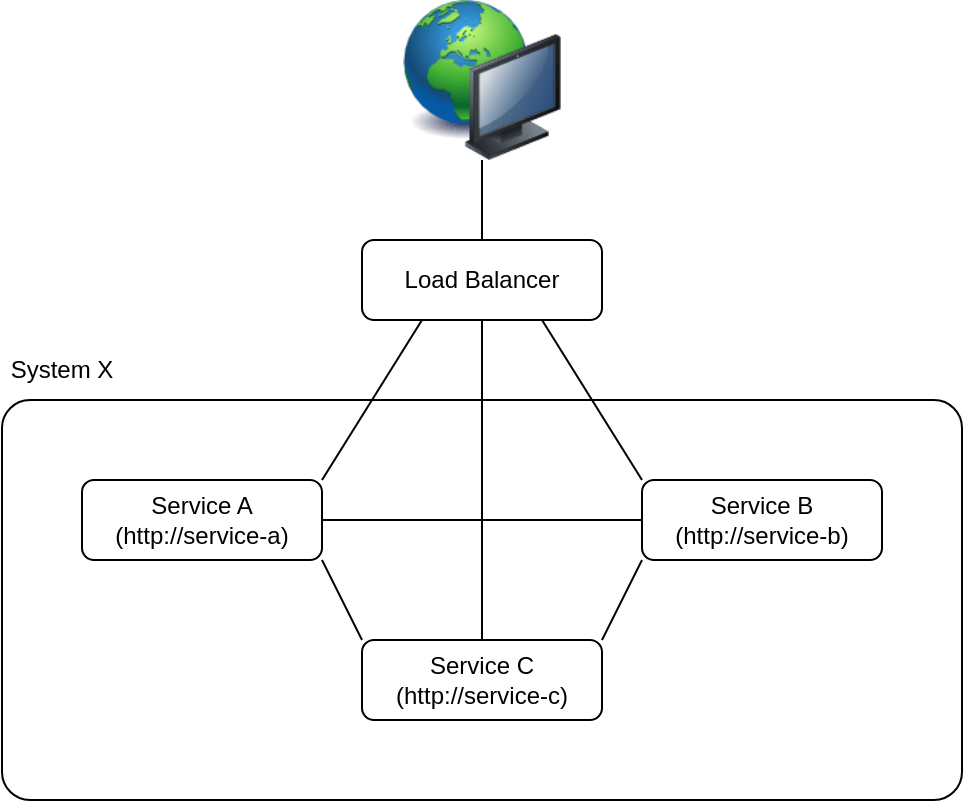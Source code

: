 <mxfile version="20.8.10" type="device" pages="3"><diagram name="ページ1" id="FU-3xOnNyA_k0z0i-p6T"><mxGraphModel dx="1341" dy="755" grid="1" gridSize="10" guides="1" tooltips="1" connect="1" arrows="1" fold="1" page="1" pageScale="1" pageWidth="1654" pageHeight="1169" math="0" shadow="0"><root><mxCell id="0"/><mxCell id="1" parent="0"/><mxCell id="HoTs9ct4MnWLco8of4vK-9" value="" style="rounded=1;whiteSpace=wrap;html=1;arcSize=7;" vertex="1" parent="1"><mxGeometry x="240" y="280" width="480" height="200" as="geometry"/></mxCell><mxCell id="HoTs9ct4MnWLco8of4vK-1" value="" style="image;html=1;image=img/lib/clip_art/computers/Network_128x128.png" vertex="1" parent="1"><mxGeometry x="440" y="80" width="80" height="80" as="geometry"/></mxCell><mxCell id="HoTs9ct4MnWLco8of4vK-2" value="Load Balancer" style="rounded=1;whiteSpace=wrap;html=1;" vertex="1" parent="1"><mxGeometry x="420" y="200" width="120" height="40" as="geometry"/></mxCell><mxCell id="HoTs9ct4MnWLco8of4vK-4" value="" style="endArrow=none;html=1;rounded=0;exitX=0.5;exitY=0;exitDx=0;exitDy=0;entryX=0.5;entryY=1;entryDx=0;entryDy=0;" edge="1" parent="1" source="HoTs9ct4MnWLco8of4vK-2" target="HoTs9ct4MnWLco8of4vK-1"><mxGeometry width="50" height="50" relative="1" as="geometry"><mxPoint x="610" y="260" as="sourcePoint"/><mxPoint x="660" y="210" as="targetPoint"/></mxGeometry></mxCell><mxCell id="HoTs9ct4MnWLco8of4vK-5" value="Service A&lt;br&gt;(http://service-a)" style="rounded=1;whiteSpace=wrap;html=1;" vertex="1" parent="1"><mxGeometry x="280" y="320" width="120" height="40" as="geometry"/></mxCell><mxCell id="HoTs9ct4MnWLco8of4vK-6" value="Service B&lt;br&gt;(http://service-b)" style="rounded=1;whiteSpace=wrap;html=1;" vertex="1" parent="1"><mxGeometry x="560" y="320" width="120" height="40" as="geometry"/></mxCell><mxCell id="HoTs9ct4MnWLco8of4vK-7" value="Service C&lt;br&gt;(http://service-c)" style="rounded=1;whiteSpace=wrap;html=1;" vertex="1" parent="1"><mxGeometry x="420" y="400" width="120" height="40" as="geometry"/></mxCell><mxCell id="HoTs9ct4MnWLco8of4vK-10" value="System X" style="text;html=1;strokeColor=none;fillColor=none;align=center;verticalAlign=middle;whiteSpace=wrap;rounded=0;" vertex="1" parent="1"><mxGeometry x="240" y="250" width="60" height="30" as="geometry"/></mxCell><mxCell id="HoTs9ct4MnWLco8of4vK-11" value="" style="endArrow=none;html=1;rounded=0;exitX=1;exitY=0;exitDx=0;exitDy=0;entryX=0.25;entryY=1;entryDx=0;entryDy=0;" edge="1" parent="1" source="HoTs9ct4MnWLco8of4vK-5" target="HoTs9ct4MnWLco8of4vK-2"><mxGeometry width="50" height="50" relative="1" as="geometry"><mxPoint x="610" y="240" as="sourcePoint"/><mxPoint x="660" y="190" as="targetPoint"/></mxGeometry></mxCell><mxCell id="HoTs9ct4MnWLco8of4vK-12" value="" style="endArrow=none;html=1;rounded=0;exitX=0.5;exitY=0;exitDx=0;exitDy=0;entryX=0.5;entryY=1;entryDx=0;entryDy=0;" edge="1" parent="1" source="HoTs9ct4MnWLco8of4vK-7" target="HoTs9ct4MnWLco8of4vK-2"><mxGeometry width="50" height="50" relative="1" as="geometry"><mxPoint x="610" y="240" as="sourcePoint"/><mxPoint x="660" y="190" as="targetPoint"/></mxGeometry></mxCell><mxCell id="HoTs9ct4MnWLco8of4vK-13" value="" style="endArrow=none;html=1;rounded=0;exitX=0.75;exitY=1;exitDx=0;exitDy=0;entryX=0;entryY=0;entryDx=0;entryDy=0;" edge="1" parent="1" source="HoTs9ct4MnWLco8of4vK-2" target="HoTs9ct4MnWLco8of4vK-6"><mxGeometry width="50" height="50" relative="1" as="geometry"><mxPoint x="610" y="240" as="sourcePoint"/><mxPoint x="660" y="190" as="targetPoint"/></mxGeometry></mxCell><mxCell id="HoTs9ct4MnWLco8of4vK-14" value="" style="endArrow=none;html=1;rounded=0;exitX=1;exitY=0.5;exitDx=0;exitDy=0;entryX=0;entryY=0.5;entryDx=0;entryDy=0;" edge="1" parent="1" source="HoTs9ct4MnWLco8of4vK-5" target="HoTs9ct4MnWLco8of4vK-6"><mxGeometry width="50" height="50" relative="1" as="geometry"><mxPoint x="610" y="240" as="sourcePoint"/><mxPoint x="660" y="190" as="targetPoint"/></mxGeometry></mxCell><mxCell id="HoTs9ct4MnWLco8of4vK-15" value="" style="endArrow=none;html=1;rounded=0;exitX=1;exitY=1;exitDx=0;exitDy=0;entryX=0;entryY=0;entryDx=0;entryDy=0;" edge="1" parent="1" source="HoTs9ct4MnWLco8of4vK-5" target="HoTs9ct4MnWLco8of4vK-7"><mxGeometry width="50" height="50" relative="1" as="geometry"><mxPoint x="610" y="240" as="sourcePoint"/><mxPoint x="660" y="190" as="targetPoint"/></mxGeometry></mxCell><mxCell id="HoTs9ct4MnWLco8of4vK-16" value="" style="endArrow=none;html=1;rounded=0;exitX=1;exitY=0;exitDx=0;exitDy=0;entryX=0;entryY=1;entryDx=0;entryDy=0;" edge="1" parent="1" source="HoTs9ct4MnWLco8of4vK-7" target="HoTs9ct4MnWLco8of4vK-6"><mxGeometry width="50" height="50" relative="1" as="geometry"><mxPoint x="610" y="240" as="sourcePoint"/><mxPoint x="660" y="190" as="targetPoint"/></mxGeometry></mxCell></root></mxGraphModel></diagram><diagram name="ページ2" id="EUXIYNheHtC2XbFkVV03"><mxGraphModel dx="1341" dy="755" grid="1" gridSize="10" guides="1" tooltips="1" connect="1" arrows="1" fold="1" page="1" pageScale="1" pageWidth="1654" pageHeight="1169" math="0" shadow="0"><root><mxCell id="-SRJ4JB1EzlOzPEMuydU-0"/><mxCell id="-SRJ4JB1EzlOzPEMuydU-1" parent="-SRJ4JB1EzlOzPEMuydU-0"/><mxCell id="mVaxDE-ZHJbN50inODiD-6" value="" style="rounded=1;whiteSpace=wrap;html=1;arcSize=7;" vertex="1" parent="-SRJ4JB1EzlOzPEMuydU-1"><mxGeometry x="200" y="280" width="560" height="250" as="geometry"/></mxCell><mxCell id="-SRJ4JB1EzlOzPEMuydU-3" value="" style="image;html=1;image=img/lib/clip_art/computers/Network_128x128.png" vertex="1" parent="-SRJ4JB1EzlOzPEMuydU-1"><mxGeometry x="440" y="80" width="80" height="80" as="geometry"/></mxCell><mxCell id="-SRJ4JB1EzlOzPEMuydU-4" value="Load Balancer" style="rounded=1;whiteSpace=wrap;html=1;" vertex="1" parent="-SRJ4JB1EzlOzPEMuydU-1"><mxGeometry x="420" y="200" width="120" height="40" as="geometry"/></mxCell><mxCell id="-SRJ4JB1EzlOzPEMuydU-5" value="" style="endArrow=none;html=1;rounded=0;exitX=0.5;exitY=0;exitDx=0;exitDy=0;entryX=0.5;entryY=1;entryDx=0;entryDy=0;" edge="1" parent="-SRJ4JB1EzlOzPEMuydU-1" source="-SRJ4JB1EzlOzPEMuydU-4" target="-SRJ4JB1EzlOzPEMuydU-3"><mxGeometry width="50" height="50" relative="1" as="geometry"><mxPoint x="610" y="260" as="sourcePoint"/><mxPoint x="660" y="210" as="targetPoint"/></mxGeometry></mxCell><mxCell id="-SRJ4JB1EzlOzPEMuydU-6" value="proxy" style="rounded=1;whiteSpace=wrap;html=1;" vertex="1" parent="-SRJ4JB1EzlOzPEMuydU-1"><mxGeometry x="340" y="320" width="60" height="40" as="geometry"/></mxCell><mxCell id="-SRJ4JB1EzlOzPEMuydU-7" value="proxy" style="rounded=1;whiteSpace=wrap;html=1;" vertex="1" parent="-SRJ4JB1EzlOzPEMuydU-1"><mxGeometry x="560" y="320" width="60" height="40" as="geometry"/></mxCell><mxCell id="-SRJ4JB1EzlOzPEMuydU-8" value="proxy" style="rounded=1;whiteSpace=wrap;html=1;" vertex="1" parent="-SRJ4JB1EzlOzPEMuydU-1"><mxGeometry x="450" y="400" width="60" height="40" as="geometry"/></mxCell><mxCell id="-SRJ4JB1EzlOzPEMuydU-9" value="System X" style="text;html=1;strokeColor=none;fillColor=none;align=center;verticalAlign=middle;whiteSpace=wrap;rounded=0;" vertex="1" parent="-SRJ4JB1EzlOzPEMuydU-1"><mxGeometry x="200" y="250" width="60" height="30" as="geometry"/></mxCell><mxCell id="-SRJ4JB1EzlOzPEMuydU-10" value="" style="endArrow=none;html=1;rounded=0;exitX=1;exitY=0;exitDx=0;exitDy=0;entryX=0.25;entryY=1;entryDx=0;entryDy=0;" edge="1" parent="-SRJ4JB1EzlOzPEMuydU-1" source="-SRJ4JB1EzlOzPEMuydU-6" target="-SRJ4JB1EzlOzPEMuydU-4"><mxGeometry width="50" height="50" relative="1" as="geometry"><mxPoint x="610" y="240" as="sourcePoint"/><mxPoint x="660" y="190" as="targetPoint"/></mxGeometry></mxCell><mxCell id="-SRJ4JB1EzlOzPEMuydU-11" value="" style="endArrow=none;html=1;rounded=0;exitX=0.5;exitY=0;exitDx=0;exitDy=0;entryX=0.5;entryY=1;entryDx=0;entryDy=0;" edge="1" parent="-SRJ4JB1EzlOzPEMuydU-1" source="-SRJ4JB1EzlOzPEMuydU-8" target="-SRJ4JB1EzlOzPEMuydU-4"><mxGeometry width="50" height="50" relative="1" as="geometry"><mxPoint x="610" y="240" as="sourcePoint"/><mxPoint x="660" y="190" as="targetPoint"/></mxGeometry></mxCell><mxCell id="-SRJ4JB1EzlOzPEMuydU-12" value="" style="endArrow=none;html=1;rounded=0;exitX=0.75;exitY=1;exitDx=0;exitDy=0;entryX=0;entryY=0;entryDx=0;entryDy=0;" edge="1" parent="-SRJ4JB1EzlOzPEMuydU-1" source="-SRJ4JB1EzlOzPEMuydU-4" target="-SRJ4JB1EzlOzPEMuydU-7"><mxGeometry width="50" height="50" relative="1" as="geometry"><mxPoint x="610" y="240" as="sourcePoint"/><mxPoint x="660" y="190" as="targetPoint"/></mxGeometry></mxCell><mxCell id="-SRJ4JB1EzlOzPEMuydU-13" value="" style="endArrow=none;html=1;rounded=0;exitX=1;exitY=0.5;exitDx=0;exitDy=0;entryX=0;entryY=0.5;entryDx=0;entryDy=0;" edge="1" parent="-SRJ4JB1EzlOzPEMuydU-1" source="-SRJ4JB1EzlOzPEMuydU-6" target="-SRJ4JB1EzlOzPEMuydU-7"><mxGeometry width="50" height="50" relative="1" as="geometry"><mxPoint x="610" y="240" as="sourcePoint"/><mxPoint x="660" y="190" as="targetPoint"/></mxGeometry></mxCell><mxCell id="-SRJ4JB1EzlOzPEMuydU-14" value="" style="endArrow=none;html=1;rounded=0;exitX=1;exitY=1;exitDx=0;exitDy=0;entryX=0;entryY=0;entryDx=0;entryDy=0;" edge="1" parent="-SRJ4JB1EzlOzPEMuydU-1" source="-SRJ4JB1EzlOzPEMuydU-6" target="-SRJ4JB1EzlOzPEMuydU-8"><mxGeometry width="50" height="50" relative="1" as="geometry"><mxPoint x="610" y="240" as="sourcePoint"/><mxPoint x="660" y="190" as="targetPoint"/></mxGeometry></mxCell><mxCell id="-SRJ4JB1EzlOzPEMuydU-15" value="" style="endArrow=none;html=1;rounded=0;exitX=1;exitY=0;exitDx=0;exitDy=0;entryX=0;entryY=1;entryDx=0;entryDy=0;" edge="1" parent="-SRJ4JB1EzlOzPEMuydU-1" source="-SRJ4JB1EzlOzPEMuydU-8" target="-SRJ4JB1EzlOzPEMuydU-7"><mxGeometry width="50" height="50" relative="1" as="geometry"><mxPoint x="610" y="240" as="sourcePoint"/><mxPoint x="660" y="190" as="targetPoint"/></mxGeometry></mxCell><mxCell id="mVaxDE-ZHJbN50inODiD-0" value="Service A" style="rounded=1;whiteSpace=wrap;html=1;" vertex="1" parent="-SRJ4JB1EzlOzPEMuydU-1"><mxGeometry x="240" y="320" width="80" height="40" as="geometry"/></mxCell><mxCell id="mVaxDE-ZHJbN50inODiD-1" value="Service B" style="rounded=1;whiteSpace=wrap;html=1;" vertex="1" parent="-SRJ4JB1EzlOzPEMuydU-1"><mxGeometry x="640" y="320" width="80" height="40" as="geometry"/></mxCell><mxCell id="mVaxDE-ZHJbN50inODiD-2" value="Service C" style="rounded=1;whiteSpace=wrap;html=1;" vertex="1" parent="-SRJ4JB1EzlOzPEMuydU-1"><mxGeometry x="440" y="460" width="80" height="40" as="geometry"/></mxCell><mxCell id="mVaxDE-ZHJbN50inODiD-3" value="" style="endArrow=classic;startArrow=classic;html=1;rounded=0;exitX=1;exitY=0.5;exitDx=0;exitDy=0;entryX=0;entryY=0.5;entryDx=0;entryDy=0;" edge="1" parent="-SRJ4JB1EzlOzPEMuydU-1" source="mVaxDE-ZHJbN50inODiD-0" target="-SRJ4JB1EzlOzPEMuydU-6"><mxGeometry width="50" height="50" relative="1" as="geometry"><mxPoint x="660" y="440" as="sourcePoint"/><mxPoint x="710" y="390" as="targetPoint"/></mxGeometry></mxCell><mxCell id="mVaxDE-ZHJbN50inODiD-4" value="" style="endArrow=classic;startArrow=classic;html=1;rounded=0;exitX=1;exitY=0.5;exitDx=0;exitDy=0;entryX=0;entryY=0.5;entryDx=0;entryDy=0;" edge="1" parent="-SRJ4JB1EzlOzPEMuydU-1" source="-SRJ4JB1EzlOzPEMuydU-7" target="mVaxDE-ZHJbN50inODiD-1"><mxGeometry width="50" height="50" relative="1" as="geometry"><mxPoint x="660" y="440" as="sourcePoint"/><mxPoint x="710" y="390" as="targetPoint"/></mxGeometry></mxCell><mxCell id="mVaxDE-ZHJbN50inODiD-5" value="" style="endArrow=classic;startArrow=classic;html=1;rounded=0;exitX=0.5;exitY=0;exitDx=0;exitDy=0;entryX=0.5;entryY=1;entryDx=0;entryDy=0;" edge="1" parent="-SRJ4JB1EzlOzPEMuydU-1" source="mVaxDE-ZHJbN50inODiD-2" target="-SRJ4JB1EzlOzPEMuydU-8"><mxGeometry width="50" height="50" relative="1" as="geometry"><mxPoint x="660" y="440" as="sourcePoint"/><mxPoint x="710" y="390" as="targetPoint"/></mxGeometry></mxCell></root></mxGraphModel></diagram><diagram name="ページ3" id="1VaBTJiQnzvZAbB_mQfw"><mxGraphModel dx="1341" dy="755" grid="1" gridSize="10" guides="1" tooltips="1" connect="1" arrows="1" fold="1" page="1" pageScale="1" pageWidth="1654" pageHeight="1169" math="0" shadow="0"><root><mxCell id="2qmQNEJ7MyU-fZCJHIRf-0"/><mxCell id="2qmQNEJ7MyU-fZCJHIRf-1" parent="2qmQNEJ7MyU-fZCJHIRf-0"/><mxCell id="2qmQNEJ7MyU-fZCJHIRf-2" value="" style="rounded=1;whiteSpace=wrap;html=1;arcSize=7;" vertex="1" parent="2qmQNEJ7MyU-fZCJHIRf-1"><mxGeometry x="200" y="280" width="560" height="260" as="geometry"/></mxCell><mxCell id="2qmQNEJ7MyU-fZCJHIRf-3" value="" style="image;html=1;image=img/lib/clip_art/computers/Network_128x128.png" vertex="1" parent="2qmQNEJ7MyU-fZCJHIRf-1"><mxGeometry x="440" y="80" width="80" height="80" as="geometry"/></mxCell><mxCell id="2qmQNEJ7MyU-fZCJHIRf-4" value="Load Balancer" style="rounded=1;whiteSpace=wrap;html=1;" vertex="1" parent="2qmQNEJ7MyU-fZCJHIRf-1"><mxGeometry x="420" y="200" width="120" height="40" as="geometry"/></mxCell><mxCell id="2qmQNEJ7MyU-fZCJHIRf-5" value="" style="endArrow=none;html=1;rounded=0;exitX=0.5;exitY=0;exitDx=0;exitDy=0;entryX=0.5;entryY=1;entryDx=0;entryDy=0;" edge="1" parent="2qmQNEJ7MyU-fZCJHIRf-1" source="2qmQNEJ7MyU-fZCJHIRf-4" target="2qmQNEJ7MyU-fZCJHIRf-3"><mxGeometry width="50" height="50" relative="1" as="geometry"><mxPoint x="610" y="260" as="sourcePoint"/><mxPoint x="660" y="210" as="targetPoint"/></mxGeometry></mxCell><mxCell id="2qmQNEJ7MyU-fZCJHIRf-6" value="proxy" style="rounded=1;whiteSpace=wrap;html=1;" vertex="1" parent="2qmQNEJ7MyU-fZCJHIRf-1"><mxGeometry x="340" y="320" width="60" height="40" as="geometry"/></mxCell><mxCell id="2qmQNEJ7MyU-fZCJHIRf-7" value="proxy" style="rounded=1;whiteSpace=wrap;html=1;" vertex="1" parent="2qmQNEJ7MyU-fZCJHIRf-1"><mxGeometry x="560" y="320" width="60" height="40" as="geometry"/></mxCell><mxCell id="2qmQNEJ7MyU-fZCJHIRf-8" value="proxy" style="rounded=1;whiteSpace=wrap;html=1;" vertex="1" parent="2qmQNEJ7MyU-fZCJHIRf-1"><mxGeometry x="450" y="400" width="60" height="40" as="geometry"/></mxCell><mxCell id="2qmQNEJ7MyU-fZCJHIRf-9" value="System X" style="text;html=1;strokeColor=none;fillColor=none;align=center;verticalAlign=middle;whiteSpace=wrap;rounded=0;" vertex="1" parent="2qmQNEJ7MyU-fZCJHIRf-1"><mxGeometry x="200" y="250" width="60" height="30" as="geometry"/></mxCell><mxCell id="2qmQNEJ7MyU-fZCJHIRf-10" value="" style="endArrow=none;html=1;rounded=0;exitX=1;exitY=0;exitDx=0;exitDy=0;entryX=0.25;entryY=1;entryDx=0;entryDy=0;" edge="1" parent="2qmQNEJ7MyU-fZCJHIRf-1" source="2qmQNEJ7MyU-fZCJHIRf-6" target="2qmQNEJ7MyU-fZCJHIRf-4"><mxGeometry width="50" height="50" relative="1" as="geometry"><mxPoint x="610" y="240" as="sourcePoint"/><mxPoint x="660" y="190" as="targetPoint"/></mxGeometry></mxCell><mxCell id="2qmQNEJ7MyU-fZCJHIRf-11" value="" style="endArrow=none;html=1;rounded=0;exitX=0.5;exitY=0;exitDx=0;exitDy=0;entryX=0.5;entryY=1;entryDx=0;entryDy=0;" edge="1" parent="2qmQNEJ7MyU-fZCJHIRf-1" source="2qmQNEJ7MyU-fZCJHIRf-8" target="2qmQNEJ7MyU-fZCJHIRf-4"><mxGeometry width="50" height="50" relative="1" as="geometry"><mxPoint x="610" y="240" as="sourcePoint"/><mxPoint x="660" y="190" as="targetPoint"/></mxGeometry></mxCell><mxCell id="2qmQNEJ7MyU-fZCJHIRf-12" value="" style="endArrow=none;html=1;rounded=0;exitX=0.75;exitY=1;exitDx=0;exitDy=0;entryX=0;entryY=0;entryDx=0;entryDy=0;" edge="1" parent="2qmQNEJ7MyU-fZCJHIRf-1" source="2qmQNEJ7MyU-fZCJHIRf-4" target="2qmQNEJ7MyU-fZCJHIRf-7"><mxGeometry width="50" height="50" relative="1" as="geometry"><mxPoint x="610" y="240" as="sourcePoint"/><mxPoint x="660" y="190" as="targetPoint"/></mxGeometry></mxCell><mxCell id="2qmQNEJ7MyU-fZCJHIRf-13" value="" style="endArrow=none;html=1;rounded=0;exitX=1;exitY=0.5;exitDx=0;exitDy=0;entryX=0;entryY=0.5;entryDx=0;entryDy=0;" edge="1" parent="2qmQNEJ7MyU-fZCJHIRf-1" source="2qmQNEJ7MyU-fZCJHIRf-6" target="2qmQNEJ7MyU-fZCJHIRf-7"><mxGeometry width="50" height="50" relative="1" as="geometry"><mxPoint x="610" y="240" as="sourcePoint"/><mxPoint x="660" y="190" as="targetPoint"/></mxGeometry></mxCell><mxCell id="2qmQNEJ7MyU-fZCJHIRf-14" value="" style="endArrow=none;html=1;rounded=0;exitX=1;exitY=1;exitDx=0;exitDy=0;entryX=0;entryY=0;entryDx=0;entryDy=0;" edge="1" parent="2qmQNEJ7MyU-fZCJHIRf-1" source="2qmQNEJ7MyU-fZCJHIRf-6" target="2qmQNEJ7MyU-fZCJHIRf-8"><mxGeometry width="50" height="50" relative="1" as="geometry"><mxPoint x="610" y="240" as="sourcePoint"/><mxPoint x="660" y="190" as="targetPoint"/></mxGeometry></mxCell><mxCell id="2qmQNEJ7MyU-fZCJHIRf-15" value="" style="endArrow=none;html=1;rounded=0;exitX=1;exitY=0;exitDx=0;exitDy=0;entryX=0;entryY=1;entryDx=0;entryDy=0;" edge="1" parent="2qmQNEJ7MyU-fZCJHIRf-1" source="2qmQNEJ7MyU-fZCJHIRf-8" target="2qmQNEJ7MyU-fZCJHIRf-7"><mxGeometry width="50" height="50" relative="1" as="geometry"><mxPoint x="610" y="240" as="sourcePoint"/><mxPoint x="660" y="190" as="targetPoint"/></mxGeometry></mxCell><mxCell id="2qmQNEJ7MyU-fZCJHIRf-16" value="Service A" style="rounded=1;whiteSpace=wrap;html=1;" vertex="1" parent="2qmQNEJ7MyU-fZCJHIRf-1"><mxGeometry x="240" y="320" width="80" height="40" as="geometry"/></mxCell><mxCell id="2qmQNEJ7MyU-fZCJHIRf-17" value="Service B" style="rounded=1;whiteSpace=wrap;html=1;" vertex="1" parent="2qmQNEJ7MyU-fZCJHIRf-1"><mxGeometry x="640" y="320" width="80" height="40" as="geometry"/></mxCell><mxCell id="2qmQNEJ7MyU-fZCJHIRf-18" value="Service C" style="rounded=1;whiteSpace=wrap;html=1;" vertex="1" parent="2qmQNEJ7MyU-fZCJHIRf-1"><mxGeometry x="440" y="470" width="80" height="40" as="geometry"/></mxCell><mxCell id="2qmQNEJ7MyU-fZCJHIRf-19" value="" style="endArrow=classic;startArrow=classic;html=1;rounded=0;exitX=1;exitY=0.5;exitDx=0;exitDy=0;entryX=0;entryY=0.5;entryDx=0;entryDy=0;" edge="1" parent="2qmQNEJ7MyU-fZCJHIRf-1" source="2qmQNEJ7MyU-fZCJHIRf-16" target="2qmQNEJ7MyU-fZCJHIRf-6"><mxGeometry width="50" height="50" relative="1" as="geometry"><mxPoint x="660" y="440" as="sourcePoint"/><mxPoint x="710" y="390" as="targetPoint"/></mxGeometry></mxCell><mxCell id="2qmQNEJ7MyU-fZCJHIRf-20" value="" style="endArrow=classic;startArrow=classic;html=1;rounded=0;exitX=1;exitY=0.5;exitDx=0;exitDy=0;entryX=0;entryY=0.5;entryDx=0;entryDy=0;" edge="1" parent="2qmQNEJ7MyU-fZCJHIRf-1" source="2qmQNEJ7MyU-fZCJHIRf-7" target="2qmQNEJ7MyU-fZCJHIRf-17"><mxGeometry width="50" height="50" relative="1" as="geometry"><mxPoint x="660" y="440" as="sourcePoint"/><mxPoint x="710" y="390" as="targetPoint"/></mxGeometry></mxCell><mxCell id="2qmQNEJ7MyU-fZCJHIRf-21" value="" style="endArrow=classic;startArrow=classic;html=1;rounded=0;exitX=0.5;exitY=0;exitDx=0;exitDy=0;entryX=0.5;entryY=1;entryDx=0;entryDy=0;" edge="1" parent="2qmQNEJ7MyU-fZCJHIRf-1" source="2qmQNEJ7MyU-fZCJHIRf-18" target="2qmQNEJ7MyU-fZCJHIRf-8"><mxGeometry width="50" height="50" relative="1" as="geometry"><mxPoint x="660" y="440" as="sourcePoint"/><mxPoint x="710" y="390" as="targetPoint"/></mxGeometry></mxCell><mxCell id="JlobFefQX6oudmPfzbc8-0" value="gRPC (HTTP/2)" style="text;html=1;strokeColor=none;fillColor=none;align=left;verticalAlign=middle;whiteSpace=wrap;rounded=0;" vertex="1" parent="2qmQNEJ7MyU-fZCJHIRf-1"><mxGeometry x="490" y="440" width="110" height="30" as="geometry"/></mxCell></root></mxGraphModel></diagram></mxfile>
